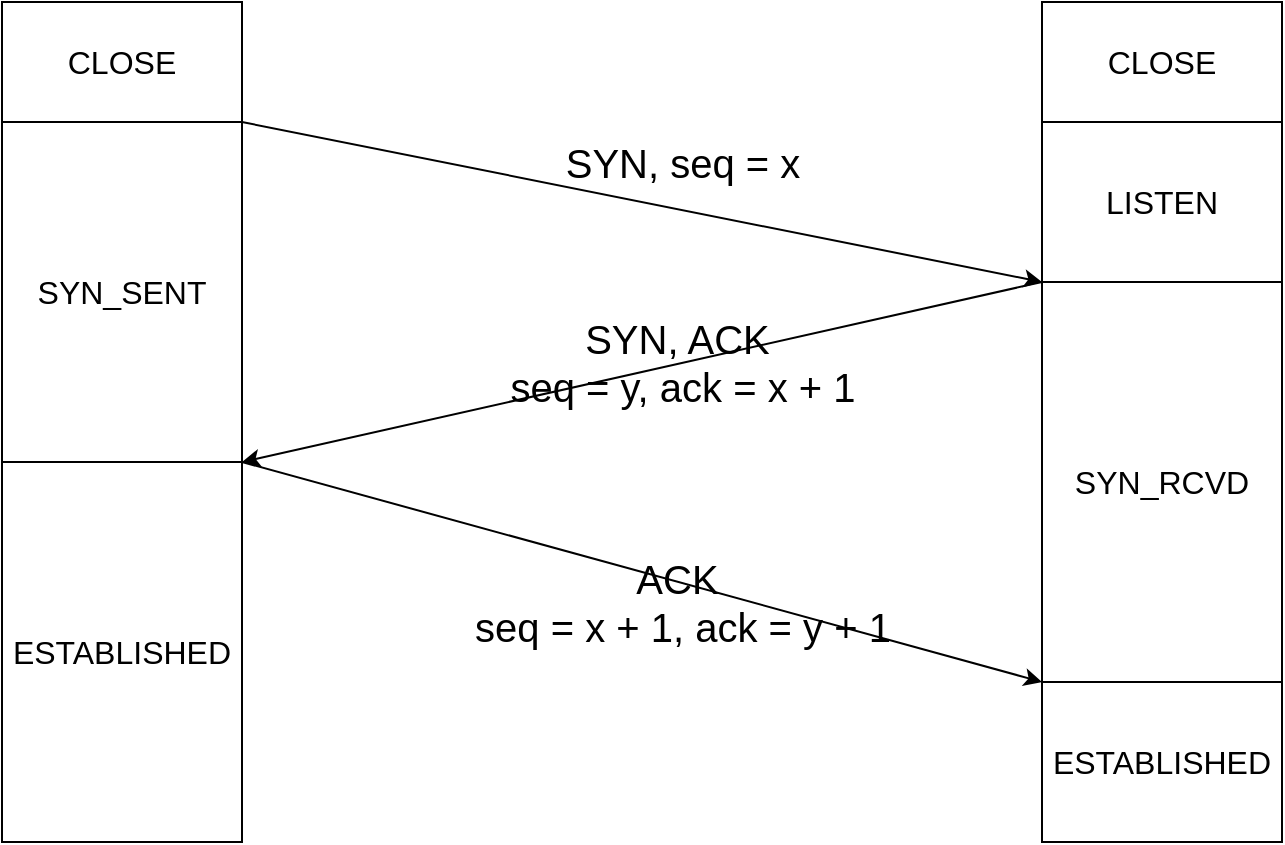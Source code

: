 <mxfile version="24.0.2" type="github">
  <diagram id="prtHgNgQTEPvFCAcTncT" name="Page-1">
    <mxGraphModel dx="1242" dy="820" grid="0" gridSize="10" guides="1" tooltips="1" connect="1" arrows="1" fold="1" page="0" pageScale="1" pageWidth="827" pageHeight="1169" background="none" math="0" shadow="0">
      <root>
        <mxCell id="0" />
        <mxCell id="1" parent="0" />
        <mxCell id="jqsSoEQQLANZwlWLKKU3-4" value="CLOSE" style="rounded=0;whiteSpace=wrap;html=1;fontSize=16;" vertex="1" parent="1">
          <mxGeometry x="120" y="100" width="120" height="60" as="geometry" />
        </mxCell>
        <mxCell id="jqsSoEQQLANZwlWLKKU3-5" value="CLOSE" style="rounded=0;whiteSpace=wrap;html=1;fontSize=16;" vertex="1" parent="1">
          <mxGeometry x="640" y="100" width="120" height="60" as="geometry" />
        </mxCell>
        <mxCell id="jqsSoEQQLANZwlWLKKU3-6" value="SYN_SENT" style="rounded=0;whiteSpace=wrap;html=1;fontSize=16;" vertex="1" parent="1">
          <mxGeometry x="120" y="160" width="120" height="170" as="geometry" />
        </mxCell>
        <mxCell id="jqsSoEQQLANZwlWLKKU3-7" value="SYN_RCVD" style="rounded=0;whiteSpace=wrap;html=1;fontSize=16;" vertex="1" parent="1">
          <mxGeometry x="640" y="240" width="120" height="200" as="geometry" />
        </mxCell>
        <mxCell id="jqsSoEQQLANZwlWLKKU3-8" value="" style="endArrow=classic;html=1;rounded=0;exitX=1;exitY=1;exitDx=0;exitDy=0;entryX=0;entryY=0;entryDx=0;entryDy=0;fontSize=16;" edge="1" parent="1" source="jqsSoEQQLANZwlWLKKU3-4" target="jqsSoEQQLANZwlWLKKU3-7">
          <mxGeometry width="50" height="50" relative="1" as="geometry">
            <mxPoint x="390" y="450" as="sourcePoint" />
            <mxPoint x="440" y="400" as="targetPoint" />
          </mxGeometry>
        </mxCell>
        <mxCell id="jqsSoEQQLANZwlWLKKU3-9" value="LISTEN" style="rounded=0;whiteSpace=wrap;html=1;fontSize=16;" vertex="1" parent="1">
          <mxGeometry x="640" y="160" width="120" height="80" as="geometry" />
        </mxCell>
        <mxCell id="jqsSoEQQLANZwlWLKKU3-10" value="" style="endArrow=classic;html=1;rounded=0;exitX=0;exitY=1;exitDx=0;exitDy=0;entryX=1;entryY=1;entryDx=0;entryDy=0;fontSize=16;" edge="1" parent="1" source="jqsSoEQQLANZwlWLKKU3-9" target="jqsSoEQQLANZwlWLKKU3-6">
          <mxGeometry width="50" height="50" relative="1" as="geometry">
            <mxPoint x="330" y="530" as="sourcePoint" />
            <mxPoint x="380" y="480" as="targetPoint" />
          </mxGeometry>
        </mxCell>
        <mxCell id="jqsSoEQQLANZwlWLKKU3-11" value="" style="endArrow=classic;html=1;rounded=0;entryX=0;entryY=1;entryDx=0;entryDy=0;fontSize=16;" edge="1" parent="1" target="jqsSoEQQLANZwlWLKKU3-7">
          <mxGeometry width="50" height="50" relative="1" as="geometry">
            <mxPoint x="240" y="330" as="sourcePoint" />
            <mxPoint x="350" y="420" as="targetPoint" />
          </mxGeometry>
        </mxCell>
        <mxCell id="jqsSoEQQLANZwlWLKKU3-12" value="ESTABLISHED" style="rounded=0;whiteSpace=wrap;html=1;fontSize=16;" vertex="1" parent="1">
          <mxGeometry x="120" y="330" width="120" height="190" as="geometry" />
        </mxCell>
        <mxCell id="jqsSoEQQLANZwlWLKKU3-13" value="ESTABLISHED" style="rounded=0;whiteSpace=wrap;html=1;fontSize=16;" vertex="1" parent="1">
          <mxGeometry x="640" y="440" width="120" height="80" as="geometry" />
        </mxCell>
        <mxCell id="jqsSoEQQLANZwlWLKKU3-14" value="SYN, seq = x" style="text;html=1;align=center;verticalAlign=middle;resizable=0;points=[];autosize=1;strokeColor=none;fillColor=none;fontSize=20;" vertex="1" parent="1">
          <mxGeometry x="390" y="160" width="140" height="40" as="geometry" />
        </mxCell>
        <mxCell id="jqsSoEQQLANZwlWLKKU3-16" value="ACK&amp;nbsp;&lt;div style=&quot;font-size: 20px;&quot;&gt;seq = x + 1, ack = y + 1&lt;/div&gt;" style="text;html=1;align=center;verticalAlign=middle;resizable=0;points=[];autosize=1;strokeColor=none;fillColor=none;fontSize=20;" vertex="1" parent="1">
          <mxGeometry x="345" y="370" width="230" height="60" as="geometry" />
        </mxCell>
        <mxCell id="jqsSoEQQLANZwlWLKKU3-15" value="SYN, ACK&amp;nbsp;&lt;div style=&quot;font-size: 20px;&quot;&gt;seq = y, ack = x + 1&lt;/div&gt;" style="text;html=1;align=center;verticalAlign=middle;resizable=0;points=[];autosize=1;strokeColor=none;fillColor=none;fontSize=20;labelBackgroundColor=none;" vertex="1" parent="1">
          <mxGeometry x="360" y="250" width="200" height="60" as="geometry" />
        </mxCell>
      </root>
    </mxGraphModel>
  </diagram>
</mxfile>
